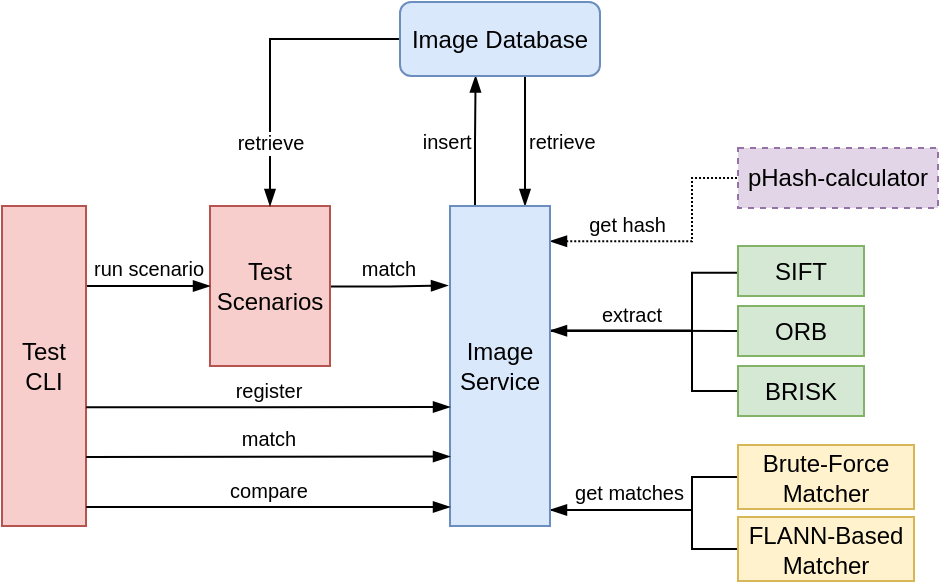 <mxfile version="21.7.5" type="device">
  <diagram name="Seite-1" id="FKnxXW2xlq_A5saXvsO9">
    <mxGraphModel dx="530" dy="489" grid="1" gridSize="10" guides="1" tooltips="1" connect="1" arrows="1" fold="1" page="1" pageScale="1" pageWidth="100" pageHeight="100" background="none" math="0" shadow="0">
      <root>
        <mxCell id="0" />
        <mxCell id="1" parent="0" />
        <mxCell id="SY0Ccgf8ZHSm3TaZYpLs-13" value="match" style="edgeStyle=orthogonalEdgeStyle;rounded=0;orthogonalLoop=1;jettySize=auto;html=1;exitX=1;exitY=0.75;exitDx=0;exitDy=0;entryX=-0.02;entryY=0.372;entryDx=0;entryDy=0;entryPerimeter=0;verticalAlign=bottom;labelBackgroundColor=none;endArrow=blockThin;endFill=1;fontSize=10;" parent="1" edge="1">
          <mxGeometry relative="1" as="geometry">
            <mxPoint x="249" y="199.24" as="sourcePoint" />
            <mxPoint x="308" y="198.76" as="targetPoint" />
            <Array as="points">
              <mxPoint x="279" y="199" />
            </Array>
          </mxGeometry>
        </mxCell>
        <mxCell id="USakYN7_8xq0F8K42HbR-2" value="Test Scenarios" style="rounded=0;whiteSpace=wrap;html=1;fillColor=#f8cecc;strokeColor=#b85450;" parent="1" vertex="1">
          <mxGeometry x="189" y="159" width="60" height="80" as="geometry" />
        </mxCell>
        <mxCell id="SY0Ccgf8ZHSm3TaZYpLs-9" value="insert" style="edgeStyle=orthogonalEdgeStyle;rounded=0;orthogonalLoop=1;jettySize=auto;exitX=0.25;exitY=0;exitDx=0;exitDy=0;entryX=0.378;entryY=0.994;entryDx=0;entryDy=0;entryPerimeter=0;verticalAlign=middle;horizontal=1;labelPosition=left;verticalLabelPosition=middle;align=right;labelBackgroundColor=none;endArrow=blockThin;endFill=1;fontSize=10;" parent="1" source="USakYN7_8xq0F8K42HbR-6" target="SY0Ccgf8ZHSm3TaZYpLs-4" edge="1">
          <mxGeometry relative="1" as="geometry" />
        </mxCell>
        <mxCell id="SY0Ccgf8ZHSm3TaZYpLs-11" value="retrieve" style="edgeStyle=orthogonalEdgeStyle;rounded=0;orthogonalLoop=1;jettySize=auto;exitX=0.75;exitY=0;exitDx=0;exitDy=0;startArrow=blockThin;startFill=1;endArrow=none;endFill=0;verticalAlign=middle;labelPosition=right;verticalLabelPosition=middle;align=left;labelBackgroundColor=none;entryX=0.625;entryY=0.989;entryDx=0;entryDy=0;entryPerimeter=0;fontSize=10;" parent="1" source="USakYN7_8xq0F8K42HbR-6" target="SY0Ccgf8ZHSm3TaZYpLs-4" edge="1">
          <mxGeometry relative="1" as="geometry">
            <mxPoint x="369" y="119" as="targetPoint" />
            <Array as="points">
              <mxPoint x="347" y="139" />
              <mxPoint x="347" y="139" />
            </Array>
          </mxGeometry>
        </mxCell>
        <mxCell id="K0BsbxNFXe0180AP9dRF-23" style="edgeStyle=orthogonalEdgeStyle;rounded=0;orthogonalLoop=1;jettySize=auto;html=1;exitX=1;exitY=0.95;exitDx=0;exitDy=0;exitPerimeter=0;entryX=0;entryY=0.5;entryDx=0;entryDy=0;endArrow=none;endFill=0;" parent="1" source="USakYN7_8xq0F8K42HbR-6" target="K0BsbxNFXe0180AP9dRF-11" edge="1">
          <mxGeometry relative="1" as="geometry">
            <Array as="points">
              <mxPoint x="430" y="311" />
              <mxPoint x="430" y="295" />
            </Array>
          </mxGeometry>
        </mxCell>
        <mxCell id="K0BsbxNFXe0180AP9dRF-24" value="get matches" style="edgeStyle=orthogonalEdgeStyle;rounded=0;orthogonalLoop=1;jettySize=auto;html=1;exitX=1;exitY=0.95;exitDx=0;exitDy=0;exitPerimeter=0;entryX=0;entryY=0.5;entryDx=0;entryDy=0;fontSize=10;labelPosition=left;verticalLabelPosition=top;align=right;verticalAlign=bottom;spacing=1;spacingRight=-10;endArrow=none;endFill=0;startArrow=blockThin;startFill=1;labelBackgroundColor=none;spacingBottom=1;" parent="1" source="USakYN7_8xq0F8K42HbR-6" target="K0BsbxNFXe0180AP9dRF-10" edge="1">
          <mxGeometry x="0.002" relative="1" as="geometry">
            <Array as="points">
              <mxPoint x="430" y="311" />
              <mxPoint x="430" y="331" />
            </Array>
            <mxPoint as="offset" />
          </mxGeometry>
        </mxCell>
        <mxCell id="K0BsbxNFXe0180AP9dRF-26" value="get hash" style="edgeStyle=orthogonalEdgeStyle;rounded=0;orthogonalLoop=1;jettySize=auto;html=1;exitX=1;exitY=0.11;exitDx=0;exitDy=0;exitPerimeter=0;endArrow=none;endFill=0;dashed=1;dashPattern=1 1;entryX=0;entryY=0.5;entryDx=0;entryDy=0;labelBackgroundColor=none;fontSize=10;labelPosition=left;verticalLabelPosition=top;align=right;verticalAlign=bottom;spacingRight=4;startArrow=blockThin;startFill=1;" parent="1" source="USakYN7_8xq0F8K42HbR-6" target="K0BsbxNFXe0180AP9dRF-15" edge="1">
          <mxGeometry relative="1" as="geometry">
            <mxPoint x="430" y="150" as="targetPoint" />
            <Array as="points">
              <mxPoint x="430" y="177" />
              <mxPoint x="430" y="145" />
            </Array>
          </mxGeometry>
        </mxCell>
        <mxCell id="K0BsbxNFXe0180AP9dRF-27" value="extract" style="edgeStyle=orthogonalEdgeStyle;rounded=0;orthogonalLoop=1;jettySize=auto;html=1;exitX=1;exitY=0.39;exitDx=0;exitDy=0;exitPerimeter=0;entryX=0;entryY=0.5;entryDx=0;entryDy=0;fontSize=10;labelPosition=left;verticalLabelPosition=top;align=right;verticalAlign=bottom;spacing=1;spacingLeft=0;spacingRight=-9;endArrow=none;endFill=0;labelBackgroundColor=none;" parent="1" source="USakYN7_8xq0F8K42HbR-6" target="K0BsbxNFXe0180AP9dRF-3" edge="1">
          <mxGeometry relative="1" as="geometry">
            <mxPoint x="460" y="221.444" as="targetPoint" />
            <Array as="points">
              <mxPoint x="400" y="222" />
              <mxPoint x="400" y="222" />
            </Array>
          </mxGeometry>
        </mxCell>
        <mxCell id="K0BsbxNFXe0180AP9dRF-28" style="edgeStyle=orthogonalEdgeStyle;rounded=0;orthogonalLoop=1;jettySize=auto;html=1;exitX=1;exitY=0.39;exitDx=0;exitDy=0;exitPerimeter=0;entryX=0;entryY=0.5;entryDx=0;entryDy=0;endArrow=none;endFill=0;" parent="1" source="USakYN7_8xq0F8K42HbR-6" target="K0BsbxNFXe0180AP9dRF-4" edge="1">
          <mxGeometry relative="1" as="geometry">
            <Array as="points">
              <mxPoint x="430" y="221" />
              <mxPoint x="430" y="251" />
            </Array>
          </mxGeometry>
        </mxCell>
        <mxCell id="K0BsbxNFXe0180AP9dRF-29" style="edgeStyle=orthogonalEdgeStyle;rounded=0;orthogonalLoop=1;jettySize=auto;html=1;exitX=1;exitY=0.39;exitDx=0;exitDy=0;exitPerimeter=0;entryX=-0.006;entryY=0.534;entryDx=0;entryDy=0;entryPerimeter=0;endArrow=none;endFill=0;startArrow=blockThin;startFill=1;" parent="1" source="USakYN7_8xq0F8K42HbR-6" target="USakYN7_8xq0F8K42HbR-10" edge="1">
          <mxGeometry relative="1" as="geometry">
            <mxPoint x="370.0" y="221.4" as="sourcePoint" />
            <mxPoint x="479" y="192" as="targetPoint" />
            <Array as="points">
              <mxPoint x="430" y="221" />
              <mxPoint x="430" y="192" />
            </Array>
          </mxGeometry>
        </mxCell>
        <mxCell id="USakYN7_8xq0F8K42HbR-6" value="Image Service" style="rounded=0;whiteSpace=wrap;html=1;fillColor=#dae8fc;strokeColor=#6c8ebf;points=[[0,0,0,0,0],[0,0.25,0,0,0],[0,0.5,0,0,0],[0,0.75,0,0,0],[0,1,0,0,0],[0.25,0,0,0,0],[0.25,1,0,0,0],[0.5,0,0,0,0],[0.5,1,0,0,0],[0.75,0,0,0,0],[0.75,1,0,0,0],[1,0,0,0,0],[1,0.11,0,0,0],[1,0.39,0,0,0],[1,0.95,0,0,0],[1,1,0,0,0]];" parent="1" vertex="1">
          <mxGeometry x="309" y="159" width="50" height="160" as="geometry" />
        </mxCell>
        <mxCell id="SY0Ccgf8ZHSm3TaZYpLs-3" value="retrieve" style="edgeStyle=orthogonalEdgeStyle;rounded=0;orthogonalLoop=1;jettySize=auto;html=1;exitX=0;exitY=0.5;exitDx=0;exitDy=0;entryX=0.5;entryY=0;entryDx=0;entryDy=0;labelBackgroundColor=default;labelPosition=center;verticalLabelPosition=bottom;align=center;verticalAlign=top;endArrow=blockThin;endFill=1;fontSize=10;spacingBottom=0;spacingTop=30;" parent="1" source="SY0Ccgf8ZHSm3TaZYpLs-4" target="USakYN7_8xq0F8K42HbR-2" edge="1">
          <mxGeometry relative="1" as="geometry">
            <mxPoint x="219" y="119" as="sourcePoint" />
          </mxGeometry>
        </mxCell>
        <mxCell id="SY0Ccgf8ZHSm3TaZYpLs-4" value="Image Database" style="rounded=1;whiteSpace=wrap;html=1;fillColor=#dae8fc;strokeColor=#6c8ebf;" parent="1" vertex="1">
          <mxGeometry x="284" y="57" width="100" height="37" as="geometry" />
        </mxCell>
        <mxCell id="SY0Ccgf8ZHSm3TaZYpLs-15" value="run scenario" style="edgeStyle=orthogonalEdgeStyle;rounded=0;orthogonalLoop=1;jettySize=auto;exitX=1;exitY=0.25;exitDx=0;exitDy=0;entryX=0;entryY=0.5;entryDx=0;entryDy=0;verticalAlign=bottom;align=center;horizontal=1;labelBackgroundColor=none;fontSize=10;html=1;spacingTop=0;fontStyle=0;endArrow=blockThin;endFill=1;" parent="1" source="SY0Ccgf8ZHSm3TaZYpLs-8" target="USakYN7_8xq0F8K42HbR-2" edge="1">
          <mxGeometry relative="1" as="geometry" />
        </mxCell>
        <mxCell id="SY0Ccgf8ZHSm3TaZYpLs-8" value="Test CLI" style="rounded=0;whiteSpace=wrap;html=1;fillColor=#f8cecc;strokeColor=#b85450;" parent="1" vertex="1">
          <mxGeometry x="85" y="159" width="42" height="160" as="geometry" />
        </mxCell>
        <mxCell id="SY0Ccgf8ZHSm3TaZYpLs-17" value="register" style="endArrow=blockThin;html=1;rounded=0;entryX=0;entryY=0.593;entryDx=0;entryDy=0;entryPerimeter=0;verticalAlign=bottom;exitX=1.003;exitY=0.629;exitDx=0;exitDy=0;exitPerimeter=0;endFill=1;fontSize=10;labelBackgroundColor=none;" parent="1" source="SY0Ccgf8ZHSm3TaZYpLs-8" edge="1">
          <mxGeometry width="50" height="50" relative="1" as="geometry">
            <mxPoint x="149" y="259" as="sourcePoint" />
            <mxPoint x="309" y="259.48" as="targetPoint" />
          </mxGeometry>
        </mxCell>
        <mxCell id="SY0Ccgf8ZHSm3TaZYpLs-18" value="match" style="endArrow=blockThin;html=1;rounded=0;exitX=1.003;exitY=0.784;exitDx=0;exitDy=0;exitPerimeter=0;entryX=0;entryY=0.593;entryDx=0;entryDy=0;entryPerimeter=0;verticalAlign=bottom;endFill=1;fontSize=10;labelBackgroundColor=none;" parent="1" source="SY0Ccgf8ZHSm3TaZYpLs-8" edge="1">
          <mxGeometry width="50" height="50" relative="1" as="geometry">
            <mxPoint x="108.76" y="283.76" as="sourcePoint" />
            <mxPoint x="309" y="284.24" as="targetPoint" />
          </mxGeometry>
        </mxCell>
        <mxCell id="SY0Ccgf8ZHSm3TaZYpLs-19" value="compare" style="endArrow=blockThin;html=1;rounded=0;exitX=1.003;exitY=0.941;exitDx=0;exitDy=0;exitPerimeter=0;entryX=0;entryY=0.593;entryDx=0;entryDy=0;entryPerimeter=0;verticalAlign=bottom;endFill=1;fontSize=10;labelBackgroundColor=none;" parent="1" source="SY0Ccgf8ZHSm3TaZYpLs-8" edge="1">
          <mxGeometry width="50" height="50" relative="1" as="geometry">
            <mxPoint x="108.76" y="309" as="sourcePoint" />
            <mxPoint x="309" y="309.48" as="targetPoint" />
          </mxGeometry>
        </mxCell>
        <mxCell id="K0BsbxNFXe0180AP9dRF-10" value="FLANN-Based Matcher" style="rounded=0;whiteSpace=wrap;html=1;fillColor=#fff2cc;strokeColor=#d6b656;" parent="1" vertex="1">
          <mxGeometry x="453" y="314.5" width="88" height="32" as="geometry" />
        </mxCell>
        <mxCell id="K0BsbxNFXe0180AP9dRF-11" value="Brute-Force Matcher" style="rounded=0;whiteSpace=wrap;html=1;fillColor=#fff2cc;strokeColor=#d6b656;" parent="1" vertex="1">
          <mxGeometry x="453" y="278.5" width="88" height="32" as="geometry" />
        </mxCell>
        <mxCell id="USakYN7_8xq0F8K42HbR-10" value="SIFT" style="rounded=0;whiteSpace=wrap;html=1;fillColor=#d5e8d4;strokeColor=#82b366;" parent="1" vertex="1">
          <mxGeometry x="453" y="179" width="63" height="25" as="geometry" />
        </mxCell>
        <mxCell id="K0BsbxNFXe0180AP9dRF-3" value="ORB" style="rounded=0;whiteSpace=wrap;html=1;fillColor=#d5e8d4;strokeColor=#82b366;" parent="1" vertex="1">
          <mxGeometry x="453" y="209" width="63" height="25" as="geometry" />
        </mxCell>
        <mxCell id="K0BsbxNFXe0180AP9dRF-4" value="BRISK" style="rounded=0;whiteSpace=wrap;html=1;fillColor=#d5e8d4;strokeColor=#82b366;" parent="1" vertex="1">
          <mxGeometry x="453" y="239" width="63" height="25" as="geometry" />
        </mxCell>
        <mxCell id="K0BsbxNFXe0180AP9dRF-15" value="pHash-calculator" style="rounded=0;whiteSpace=wrap;html=1;fillColor=#e1d5e7;strokeColor=#9673a6;dashed=1;" parent="1" vertex="1">
          <mxGeometry x="453" y="130" width="100" height="30" as="geometry" />
        </mxCell>
      </root>
    </mxGraphModel>
  </diagram>
</mxfile>
